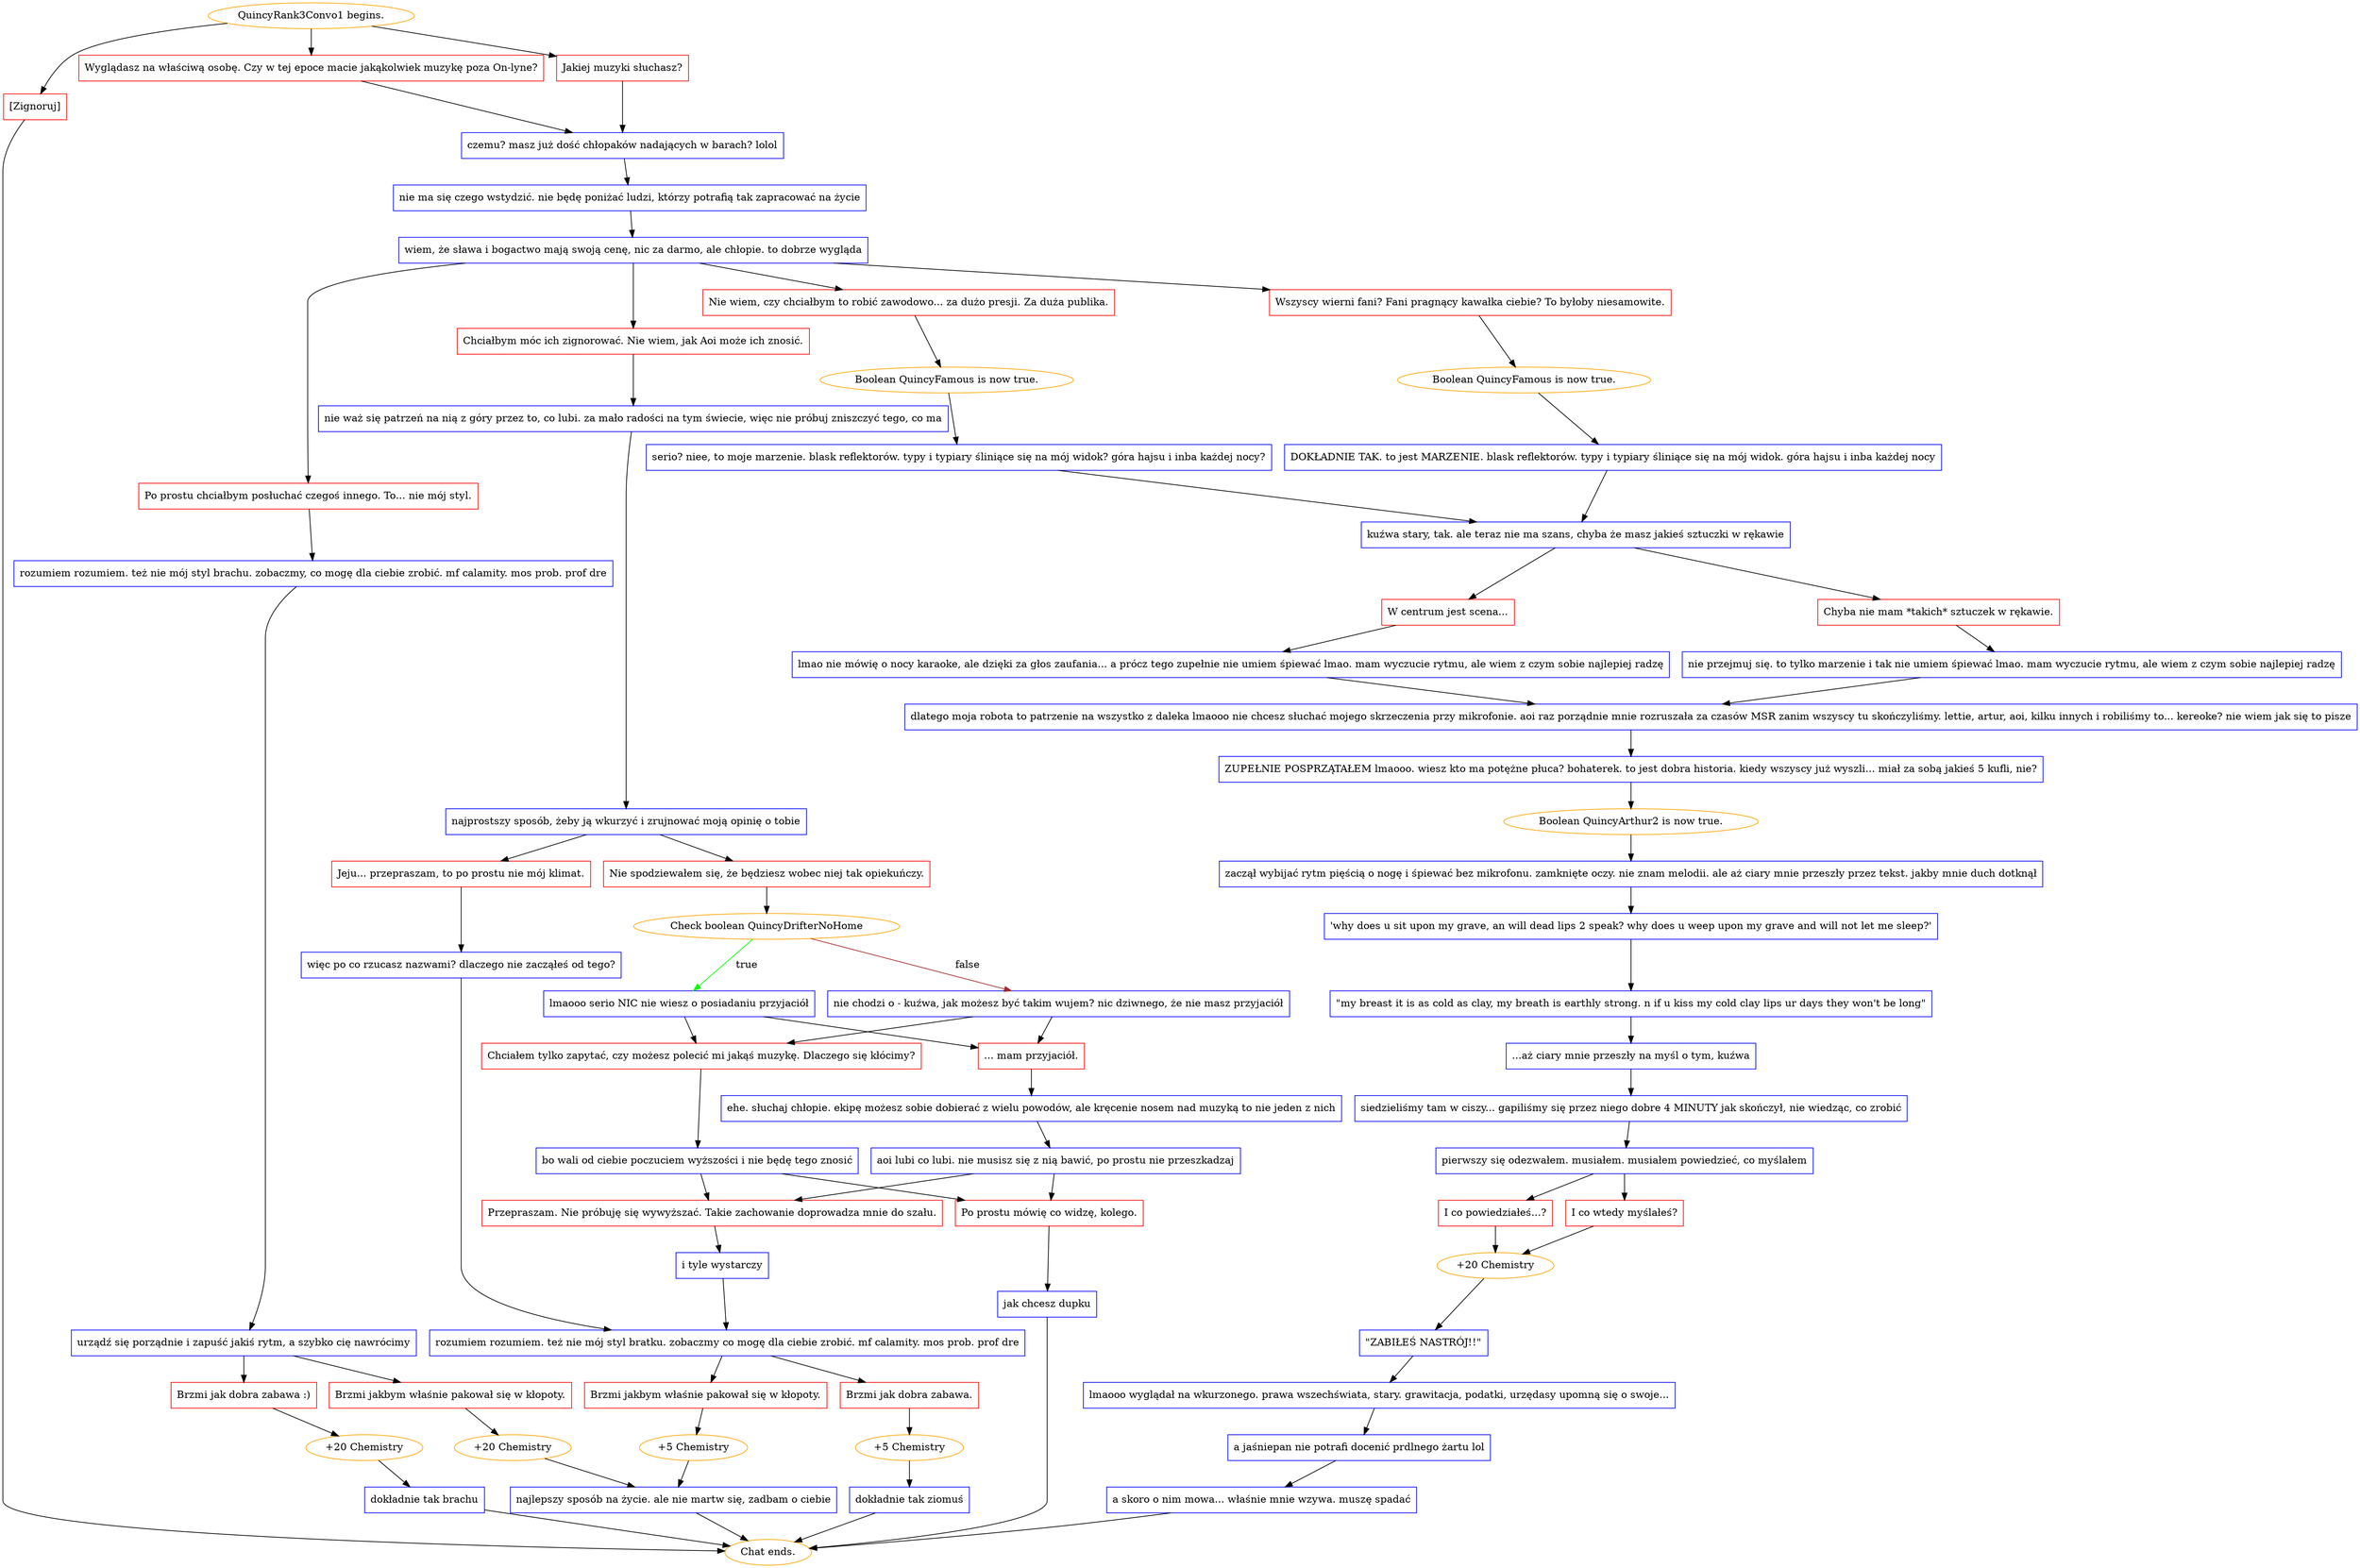 digraph {
	"QuincyRank3Convo1 begins." [color=orange];
		"QuincyRank3Convo1 begins." -> j3487820198;
		"QuincyRank3Convo1 begins." -> j3160893437;
		"QuincyRank3Convo1 begins." -> j3674632450;
	j3487820198 [label="Wyglądasz na właściwą osobę. Czy w tej epoce macie jakąkolwiek muzykę poza On-lyne?",shape=box,color=red];
		j3487820198 -> j10709728;
	j3160893437 [label="Jakiej muzyki słuchasz?",shape=box,color=red];
		j3160893437 -> j10709728;
	j3674632450 [label="[Zignoruj]",shape=box,color=red];
		j3674632450 -> "Chat ends.";
	j10709728 [label="czemu? masz już dość chłopaków nadających w barach? lolol",shape=box,color=blue];
		j10709728 -> j3120739964;
	"Chat ends." [color=orange];
	j3120739964 [label="nie ma się czego wstydzić. nie będę poniżać ludzi, którzy potrafią tak zapracować na życie",shape=box,color=blue];
		j3120739964 -> j4277139001;
	j4277139001 [label="wiem, że sława i bogactwo mają swoją cenę, nic za darmo, ale chłopie. to dobrze wygląda",shape=box,color=blue];
		j4277139001 -> j3285895889;
		j4277139001 -> j1812716520;
		j4277139001 -> j2508145255;
		j4277139001 -> j630043977;
	j3285895889 [label="Po prostu chciałbym posłuchać czegoś innego. To... nie mój styl.",shape=box,color=red];
		j3285895889 -> j2988239002;
	j1812716520 [label="Nie wiem, czy chciałbym to robić zawodowo... za dużo presji. Za duża publika.",shape=box,color=red];
		j1812716520 -> j3440945095;
	j2508145255 [label="Wszyscy wierni fani? Fani pragnący kawałka ciebie? To byłoby niesamowite.",shape=box,color=red];
		j2508145255 -> j2807065050;
	j630043977 [label="Chciałbym móc ich zignorować. Nie wiem, jak Aoi może ich znosić.",shape=box,color=red];
		j630043977 -> j1814995373;
	j2988239002 [label="rozumiem rozumiem. też nie mój styl brachu. zobaczmy, co mogę dla ciebie zrobić. mf calamity. mos prob. prof dre",shape=box,color=blue];
		j2988239002 -> j2359410887;
	j3440945095 [label="Boolean QuincyFamous is now true.",color=orange];
		j3440945095 -> j4138010732;
	j2807065050 [label="Boolean QuincyFamous is now true.",color=orange];
		j2807065050 -> j2059240369;
	j1814995373 [label="nie waż się patrzeń na nią z góry przez to, co lubi. za mało radości na tym świecie, więc nie próbuj zniszczyć tego, co ma",shape=box,color=blue];
		j1814995373 -> j588245428;
	j2359410887 [label="urządź się porządnie i zapuść jakiś rytm, a szybko cię nawrócimy",shape=box,color=blue];
		j2359410887 -> j1226364994;
		j2359410887 -> j1219533602;
	j4138010732 [label="serio? niee, to moje marzenie. blask reflektorów. typy i typiary śliniące się na mój widok? góra hajsu i inba każdej nocy?",shape=box,color=blue];
		j4138010732 -> j1033662923;
	j2059240369 [label="DOKŁADNIE TAK. to jest MARZENIE. blask reflektorów. typy i typiary śliniące się na mój widok. góra hajsu i inba każdej nocy",shape=box,color=blue];
		j2059240369 -> j1033662923;
	j588245428 [label="najprostszy sposób, żeby ją wkurzyć i zrujnować moją opinię o tobie",shape=box,color=blue];
		j588245428 -> j4238967605;
		j588245428 -> j1739249173;
	j1226364994 [label="Brzmi jak dobra zabawa :)",shape=box,color=red];
		j1226364994 -> j678607165;
	j1219533602 [label="Brzmi jakbym właśnie pakował się w kłopoty.",shape=box,color=red];
		j1219533602 -> j2276834326;
	j1033662923 [label="kuźwa stary, tak. ale teraz nie ma szans, chyba że masz jakieś sztuczki w rękawie",shape=box,color=blue];
		j1033662923 -> j2704535023;
		j1033662923 -> j56084272;
	j4238967605 [label="Jeju... przepraszam, to po prostu nie mój klimat.",shape=box,color=red];
		j4238967605 -> j3749273885;
	j1739249173 [label="Nie spodziewałem się, że będziesz wobec niej tak opiekuńczy.",shape=box,color=red];
		j1739249173 -> j3113415140;
	j678607165 [label="+20 Chemistry",color=orange];
		j678607165 -> j417770681;
	j2276834326 [label="+20 Chemistry",color=orange];
		j2276834326 -> j1631098810;
	j2704535023 [label="W centrum jest scena...",shape=box,color=red];
		j2704535023 -> j259211398;
	j56084272 [label="Chyba nie mam *takich* sztuczek w rękawie.",shape=box,color=red];
		j56084272 -> j1124814404;
	j3749273885 [label="więc po co rzucasz nazwami? dlaczego nie zacząłeś od tego?",shape=box,color=blue];
		j3749273885 -> j2690164489;
	j3113415140 [label="Check boolean QuincyDrifterNoHome",color=orange];
		j3113415140 -> j4201856419 [label=true,color=green];
		j3113415140 -> j4040910538 [label=false,color=brown];
	j417770681 [label="dokładnie tak brachu",shape=box,color=blue];
		j417770681 -> "Chat ends.";
	j1631098810 [label="najlepszy sposób na życie. ale nie martw się, zadbam o ciebie",shape=box,color=blue];
		j1631098810 -> "Chat ends.";
	j259211398 [label="lmao nie mówię o nocy karaoke, ale dzięki za głos zaufania... a prócz tego zupełnie nie umiem śpiewać lmao. mam wyczucie rytmu, ale wiem z czym sobie najlepiej radzę",shape=box,color=blue];
		j259211398 -> j1038543569;
	j1124814404 [label="nie przejmuj się. to tylko marzenie i tak nie umiem śpiewać lmao. mam wyczucie rytmu, ale wiem z czym sobie najlepiej radzę",shape=box,color=blue];
		j1124814404 -> j1038543569;
	j2690164489 [label="rozumiem rozumiem. też nie mój styl bratku. zobaczmy co mogę dla ciebie zrobić. mf calamity. mos prob. prof dre",shape=box,color=blue];
		j2690164489 -> j2371314164;
		j2690164489 -> j3331669418;
	j4201856419 [label="lmaooo serio NIC nie wiesz o posiadaniu przyjaciół",shape=box,color=blue];
		j4201856419 -> j1533409250;
		j4201856419 -> j1075250172;
	j4040910538 [label="nie chodzi o - kuźwa, jak możesz być takim wujem? nic dziwnego, że nie masz przyjaciół",shape=box,color=blue];
		j4040910538 -> j1533409250;
		j4040910538 -> j1075250172;
	j1038543569 [label="dlatego moja robota to patrzenie na wszystko z daleka lmaooo nie chcesz słuchać mojego skrzeczenia przy mikrofonie. aoi raz porządnie mnie rozruszała za czasów MSR zanim wszyscy tu skończyliśmy. lettie, artur, aoi, kilku innych i robiliśmy to... kereoke? nie wiem jak się to pisze",shape=box,color=blue];
		j1038543569 -> j2486213637;
	j2371314164 [label="Brzmi jak dobra zabawa.",shape=box,color=red];
		j2371314164 -> j2437846888;
	j3331669418 [label="Brzmi jakbym właśnie pakował się w kłopoty.",shape=box,color=red];
		j3331669418 -> j401533544;
	j1533409250 [label="... mam przyjaciół.",shape=box,color=red];
		j1533409250 -> j470845072;
	j1075250172 [label="Chciałem tylko zapytać, czy możesz polecić mi jakąś muzykę. Dlaczego się kłócimy?",shape=box,color=red];
		j1075250172 -> j1651246836;
	j2486213637 [label="ZUPEŁNIE POSPRZĄTAŁEM lmaooo. wiesz kto ma potężne płuca? bohaterek. to jest dobra historia. kiedy wszyscy już wyszli... miał za sobą jakieś 5 kufli, nie?",shape=box,color=blue];
		j2486213637 -> j2839166126;
	j2437846888 [label="+5 Chemistry",color=orange];
		j2437846888 -> j1788373534;
	j401533544 [label="+5 Chemistry",color=orange];
		j401533544 -> j1631098810;
	j470845072 [label="ehe. słuchaj chłopie. ekipę możesz sobie dobierać z wielu powodów, ale kręcenie nosem nad muzyką to nie jeden z nich",shape=box,color=blue];
		j470845072 -> j4265033799;
	j1651246836 [label="bo wali od ciebie poczuciem wyższości i nie będę tego znosić",shape=box,color=blue];
		j1651246836 -> j1012871363;
		j1651246836 -> j3253728982;
	j2839166126 [label="Boolean QuincyArthur2 is now true.",color=orange];
		j2839166126 -> j2393923373;
	j1788373534 [label="dokładnie tak ziomuś",shape=box,color=blue];
		j1788373534 -> "Chat ends.";
	j4265033799 [label="aoi lubi co lubi. nie musisz się z nią bawić, po prostu nie przeszkadzaj",shape=box,color=blue];
		j4265033799 -> j1012871363;
		j4265033799 -> j3253728982;
	j1012871363 [label="Przepraszam. Nie próbuję się wywyższać. Takie zachowanie doprowadza mnie do szału.",shape=box,color=red];
		j1012871363 -> j362382543;
	j3253728982 [label="Po prostu mówię co widzę, kolego.",shape=box,color=red];
		j3253728982 -> j3759254393;
	j2393923373 [label="zaczął wybijać rytm pięścią o nogę i śpiewać bez mikrofonu. zamknięte oczy. nie znam melodii. ale aż ciary mnie przeszły przez tekst. jakby mnie duch dotknął",shape=box,color=blue];
		j2393923373 -> j2510831859;
	j362382543 [label="i tyle wystarczy",shape=box,color=blue];
		j362382543 -> j2690164489;
	j3759254393 [label="jak chcesz dupku",shape=box,color=blue];
		j3759254393 -> "Chat ends.";
	j2510831859 [label="'why does u sit upon my grave, an will dead lips 2 speak? why does u weep upon my grave and will not let me sleep?'",shape=box,color=blue];
		j2510831859 -> j78767932;
	j78767932 [label="\"my breast it is as cold as clay, my breath is earthly strong. n if u kiss my cold clay lips ur days they won't be long\"",shape=box,color=blue];
		j78767932 -> j161738206;
	j161738206 [label="...aż ciary mnie przeszły na myśl o tym, kuźwa",shape=box,color=blue];
		j161738206 -> j1010401256;
	j1010401256 [label="siedzieliśmy tam w ciszy... gapiliśmy się przez niego dobre 4 MINUTY jak skończył, nie wiedząc, co zrobić",shape=box,color=blue];
		j1010401256 -> j3181729624;
	j3181729624 [label="pierwszy się odezwałem. musiałem. musiałem powiedzieć, co myślałem",shape=box,color=blue];
		j3181729624 -> j317254366;
		j3181729624 -> j3694985701;
	j317254366 [label="I co powiedziałeś...?",shape=box,color=red];
		j317254366 -> j1656738585;
	j3694985701 [label="I co wtedy myślałeś?",shape=box,color=red];
		j3694985701 -> j1656738585;
	j1656738585 [label="+20 Chemistry",color=orange];
		j1656738585 -> j624330141;
	j624330141 [label="\"ZABIŁEŚ NASTRÓJ!!\"",shape=box,color=blue];
		j624330141 -> j1463963059;
	j1463963059 [label="lmaooo wyglądał na wkurzonego. prawa wszechświata, stary. grawitacja, podatki, urzędasy upomną się o swoje...",shape=box,color=blue];
		j1463963059 -> j1016089697;
	j1016089697 [label="a jaśniepan nie potrafi docenić prdlnego żartu lol",shape=box,color=blue];
		j1016089697 -> j394699021;
	j394699021 [label="a skoro o nim mowa... właśnie mnie wzywa. muszę spadać",shape=box,color=blue];
		j394699021 -> "Chat ends.";
}